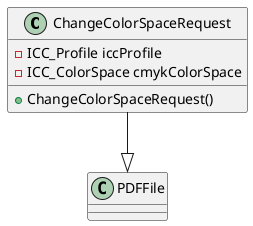 @startuml
class ChangeColorSpaceRequest {
    - ICC_Profile iccProfile
    - ICC_ColorSpace cmykColorSpace
    + ChangeColorSpaceRequest()
}
class PDFFile {
}
ChangeColorSpaceRequest --|> PDFFile
@enduml